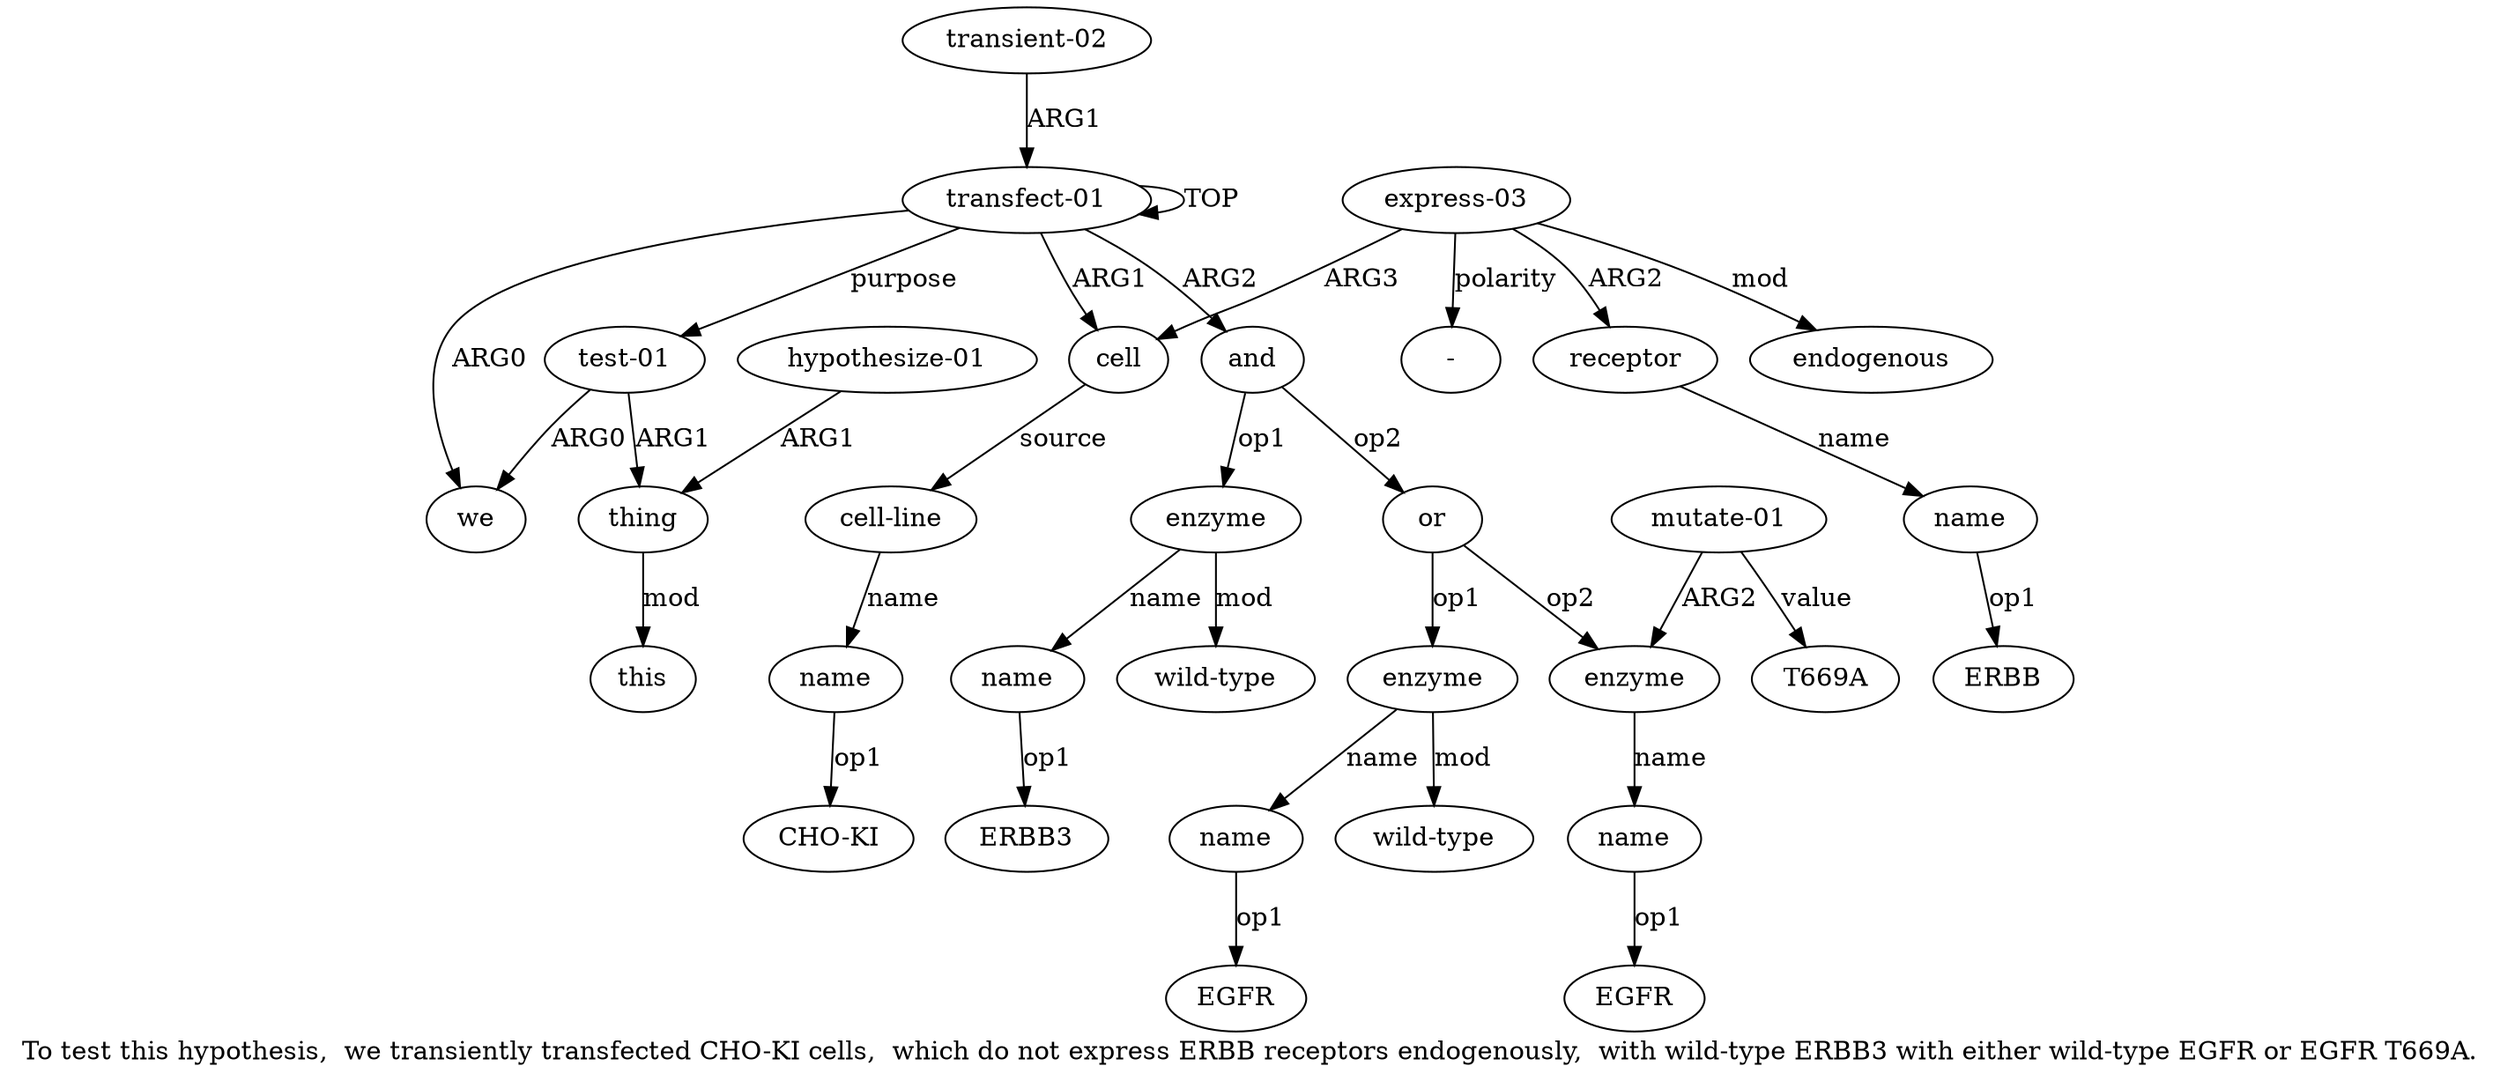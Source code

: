 digraph  {
	graph [label="To test this hypothesis,  we transiently transfected CHO-KI cells,  which do not express ERBB receptors endogenously,  with wild-type \
ERBB3 with either wild-type EGFR or EGFR T669A."];
	node [label="\N"];
	a20	 [color=black,
		gold_ind=20,
		gold_label="transient-02",
		label="transient-02",
		test_ind=20,
		test_label="transient-02"];
	a0	 [color=black,
		gold_ind=0,
		gold_label="transfect-01",
		label="transfect-01",
		test_ind=0,
		test_label="transfect-01"];
	a20 -> a0 [key=0,
	color=black,
	gold_label=ARG1,
	label=ARG1,
	test_label=ARG1];
a21 [color=black,
	gold_ind=21,
	gold_label="test-01",
	label="test-01",
	test_ind=21,
	test_label="test-01"];
a22 [color=black,
	gold_ind=22,
	gold_label=thing,
	label=thing,
	test_ind=22,
	test_label=thing];
a21 -> a22 [key=0,
color=black,
gold_label=ARG1,
label=ARG1,
test_label=ARG1];
a1 [color=black,
gold_ind=1,
gold_label=we,
label=we,
test_ind=1,
test_label=we];
a21 -> a1 [key=0,
color=black,
gold_label=ARG0,
label=ARG0,
test_label=ARG0];
a24 [color=black,
gold_ind=24,
gold_label=this,
label=this,
test_ind=24,
test_label=this];
a22 -> a24 [key=0,
color=black,
gold_label=mod,
label=mod,
test_label=mod];
a23 [color=black,
gold_ind=23,
gold_label="hypothesize-01",
label="hypothesize-01",
test_ind=23,
test_label="hypothesize-01"];
a23 -> a22 [key=0,
color=black,
gold_label=ARG1,
label=ARG1,
test_label=ARG1];
"a15 EGFR" [color=black,
gold_ind=-1,
gold_label=EGFR,
label=EGFR,
test_ind=-1,
test_label=EGFR];
"a19 T669A" [color=black,
gold_ind=-1,
gold_label=T669A,
label=T669A,
test_ind=-1,
test_label=T669A];
"a18 EGFR" [color=black,
gold_ind=-1,
gold_label=EGFR,
label=EGFR,
test_ind=-1,
test_label=EGFR];
"a4 CHO-KI" [color=black,
gold_ind=-1,
gold_label="CHO-KI",
label="CHO-KI",
test_ind=-1,
test_label="CHO-KI"];
"a11 ERBB3" [color=black,
gold_ind=-1,
gold_label=ERBB3,
label=ERBB3,
test_ind=-1,
test_label=ERBB3];
a15 [color=black,
gold_ind=15,
gold_label=name,
label=name,
test_ind=15,
test_label=name];
a15 -> "a15 EGFR" [key=0,
color=black,
gold_label=op1,
label=op1,
test_label=op1];
a14 [color=black,
gold_ind=14,
gold_label=enzyme,
label=enzyme,
test_ind=14,
test_label=enzyme];
a14 -> a15 [key=0,
color=black,
gold_label=name,
label=name,
test_label=name];
a16 [color=black,
gold_ind=16,
gold_label="wild-type",
label="wild-type",
test_ind=16,
test_label="wild-type"];
a14 -> a16 [key=0,
color=black,
gold_label=mod,
label=mod,
test_label=mod];
a17 [color=black,
gold_ind=17,
gold_label=enzyme,
label=enzyme,
test_ind=17,
test_label=enzyme];
a18 [color=black,
gold_ind=18,
gold_label=name,
label=name,
test_ind=18,
test_label=name];
a17 -> a18 [key=0,
color=black,
gold_label=name,
label=name,
test_label=name];
a11 [color=black,
gold_ind=11,
gold_label=name,
label=name,
test_ind=11,
test_label=name];
a11 -> "a11 ERBB3" [key=0,
color=black,
gold_label=op1,
label=op1,
test_label=op1];
a10 [color=black,
gold_ind=10,
gold_label=enzyme,
label=enzyme,
test_ind=10,
test_label=enzyme];
a10 -> a11 [key=0,
color=black,
gold_label=name,
label=name,
test_label=name];
a12 [color=black,
gold_ind=12,
gold_label="wild-type",
label="wild-type",
test_ind=12,
test_label="wild-type"];
a10 -> a12 [key=0,
color=black,
gold_label=mod,
label=mod,
test_label=mod];
a13 [color=black,
gold_ind=13,
gold_label=or,
label=or,
test_ind=13,
test_label=or];
a13 -> a14 [key=0,
color=black,
gold_label=op1,
label=op1,
test_label=op1];
a13 -> a17 [key=0,
color=black,
gold_label=op2,
label=op2,
test_label=op2];
a19 [color=black,
gold_ind=19,
gold_label="mutate-01",
label="mutate-01",
test_ind=19,
test_label="mutate-01"];
a19 -> "a19 T669A" [key=0,
color=black,
gold_label=value,
label=value,
test_label=value];
a19 -> a17 [key=0,
color=black,
gold_label=ARG2,
label=ARG2,
test_label=ARG2];
a18 -> "a18 EGFR" [key=0,
color=black,
gold_label=op1,
label=op1,
test_label=op1];
"a5 -" [color=black,
gold_ind=-1,
gold_label="-",
label="-",
test_ind=-1,
test_label="-"];
a0 -> a21 [key=0,
color=black,
gold_label=purpose,
label=purpose,
test_label=purpose];
a0 -> a1 [key=0,
color=black,
gold_label=ARG0,
label=ARG0,
test_label=ARG0];
a0 -> a0 [key=0,
color=black,
gold_label=TOP,
label=TOP,
test_label=TOP];
a2 [color=black,
gold_ind=2,
gold_label=cell,
label=cell,
test_ind=2,
test_label=cell];
a0 -> a2 [key=0,
color=black,
gold_label=ARG1,
label=ARG1,
test_label=ARG1];
a9 [color=black,
gold_ind=9,
gold_label=and,
label=and,
test_ind=9,
test_label=and];
a0 -> a9 [key=0,
color=black,
gold_label=ARG2,
label=ARG2,
test_label=ARG2];
a3 [color=black,
gold_ind=3,
gold_label="cell-line",
label="cell-line",
test_ind=3,
test_label="cell-line"];
a4 [color=black,
gold_ind=4,
gold_label=name,
label=name,
test_ind=4,
test_label=name];
a3 -> a4 [key=0,
color=black,
gold_label=name,
label=name,
test_label=name];
a2 -> a3 [key=0,
color=black,
gold_label=source,
label=source,
test_label=source];
a5 [color=black,
gold_ind=5,
gold_label="express-03",
label="express-03",
test_ind=5,
test_label="express-03"];
a5 -> "a5 -" [key=0,
color=black,
gold_label=polarity,
label=polarity,
test_label=polarity];
a5 -> a2 [key=0,
color=black,
gold_label=ARG3,
label=ARG3,
test_label=ARG3];
a6 [color=black,
gold_ind=6,
gold_label=receptor,
label=receptor,
test_ind=6,
test_label=receptor];
a5 -> a6 [key=0,
color=black,
gold_label=ARG2,
label=ARG2,
test_label=ARG2];
a8 [color=black,
gold_ind=8,
gold_label=endogenous,
label=endogenous,
test_ind=8,
test_label=endogenous];
a5 -> a8 [key=0,
color=black,
gold_label=mod,
label=mod,
test_label=mod];
a4 -> "a4 CHO-KI" [key=0,
color=black,
gold_label=op1,
label=op1,
test_label=op1];
a7 [color=black,
gold_ind=7,
gold_label=name,
label=name,
test_ind=7,
test_label=name];
"a7 ERBB" [color=black,
gold_ind=-1,
gold_label=ERBB,
label=ERBB,
test_ind=-1,
test_label=ERBB];
a7 -> "a7 ERBB" [key=0,
color=black,
gold_label=op1,
label=op1,
test_label=op1];
a6 -> a7 [key=0,
color=black,
gold_label=name,
label=name,
test_label=name];
a9 -> a10 [key=0,
color=black,
gold_label=op1,
label=op1,
test_label=op1];
a9 -> a13 [key=0,
color=black,
gold_label=op2,
label=op2,
test_label=op2];
}
